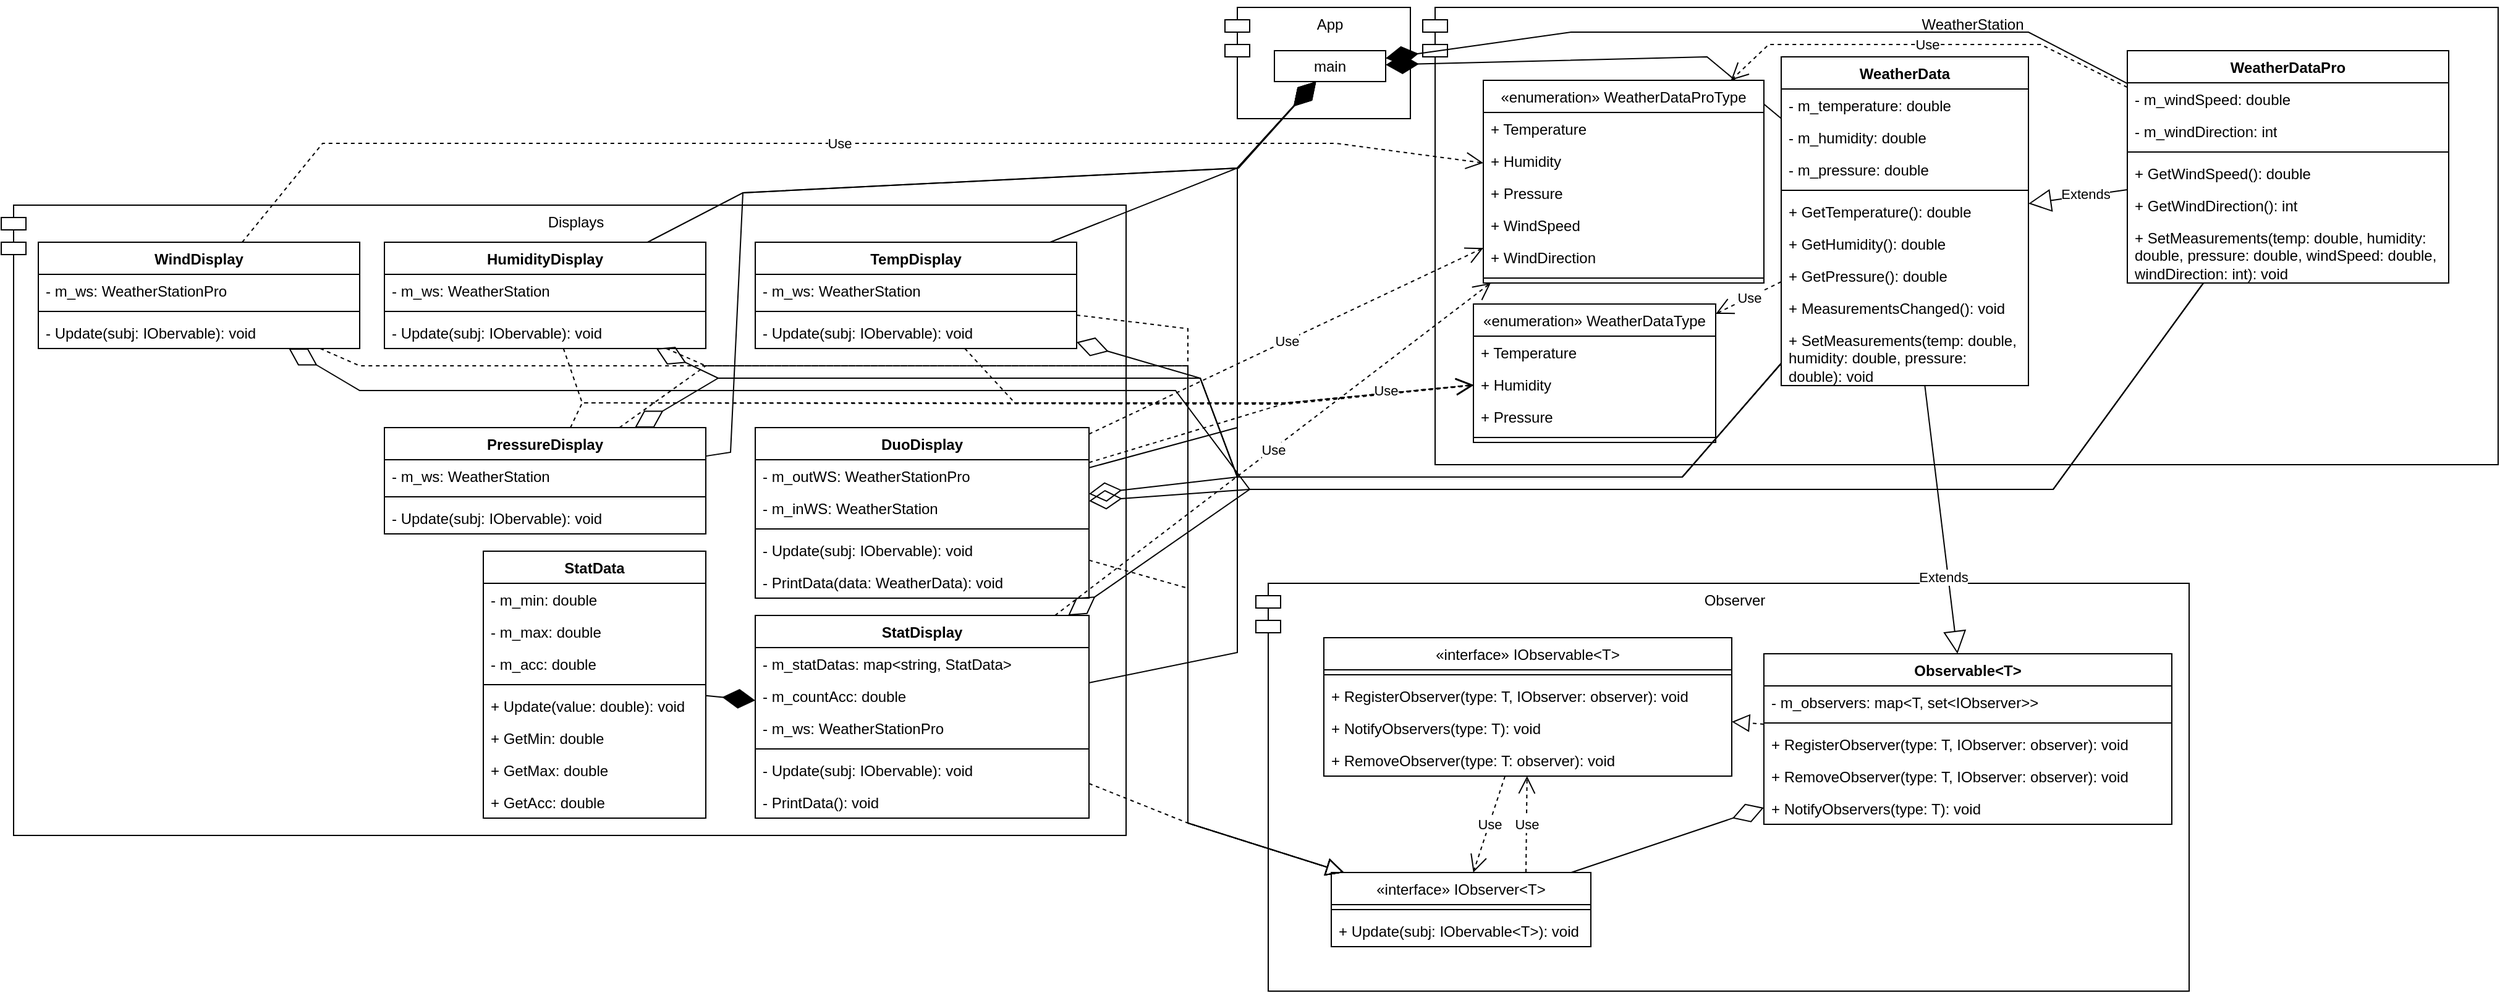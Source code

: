 <mxfile version="24.7.16">
  <diagram name="Страница — 1" id="4deNuANHQ5EADNNbdOS4">
    <mxGraphModel dx="2716" dy="567" grid="1" gridSize="10" guides="1" tooltips="1" connect="1" arrows="1" fold="1" page="1" pageScale="1" pageWidth="827" pageHeight="1169" math="0" shadow="0">
      <root>
        <mxCell id="0" />
        <mxCell id="1" parent="0" />
        <mxCell id="X9zF3I0g8b5chQOHOK3T-1" value="App" style="shape=module;align=left;spacingLeft=20;align=center;verticalAlign=top;whiteSpace=wrap;html=1;" parent="1" vertex="1">
          <mxGeometry x="30" y="10" width="150" height="90" as="geometry" />
        </mxCell>
        <mxCell id="X9zF3I0g8b5chQOHOK3T-2" value="main" style="html=1;whiteSpace=wrap;" parent="1" vertex="1">
          <mxGeometry x="70" y="45" width="90" height="25" as="geometry" />
        </mxCell>
        <mxCell id="X9zF3I0g8b5chQOHOK3T-3" value="WeatherStation" style="shape=module;align=left;spacingLeft=20;align=center;verticalAlign=top;whiteSpace=wrap;html=1;" parent="1" vertex="1">
          <mxGeometry x="190" y="10" width="870" height="370" as="geometry" />
        </mxCell>
        <mxCell id="X9zF3I0g8b5chQOHOK3T-8" value="WeatherData" style="swimlane;fontStyle=1;align=center;verticalAlign=top;childLayout=stackLayout;horizontal=1;startSize=26;horizontalStack=0;resizeParent=1;resizeParentMax=0;resizeLast=0;collapsible=1;marginBottom=0;whiteSpace=wrap;html=1;" parent="1" vertex="1">
          <mxGeometry x="480" y="50" width="200" height="266" as="geometry" />
        </mxCell>
        <mxCell id="X9zF3I0g8b5chQOHOK3T-11" value="- m_temperature: double" style="text;strokeColor=none;fillColor=none;align=left;verticalAlign=top;spacingLeft=4;spacingRight=4;overflow=hidden;rotatable=0;points=[[0,0.5],[1,0.5]];portConstraint=eastwest;whiteSpace=wrap;html=1;" parent="X9zF3I0g8b5chQOHOK3T-8" vertex="1">
          <mxGeometry y="26" width="200" height="26" as="geometry" />
        </mxCell>
        <mxCell id="X9zF3I0g8b5chQOHOK3T-18" value="- m_humidity: double" style="text;strokeColor=none;fillColor=none;align=left;verticalAlign=top;spacingLeft=4;spacingRight=4;overflow=hidden;rotatable=0;points=[[0,0.5],[1,0.5]];portConstraint=eastwest;whiteSpace=wrap;html=1;" parent="X9zF3I0g8b5chQOHOK3T-8" vertex="1">
          <mxGeometry y="52" width="200" height="26" as="geometry" />
        </mxCell>
        <mxCell id="X9zF3I0g8b5chQOHOK3T-17" value="- m_pressure: double" style="text;strokeColor=none;fillColor=none;align=left;verticalAlign=top;spacingLeft=4;spacingRight=4;overflow=hidden;rotatable=0;points=[[0,0.5],[1,0.5]];portConstraint=eastwest;whiteSpace=wrap;html=1;" parent="X9zF3I0g8b5chQOHOK3T-8" vertex="1">
          <mxGeometry y="78" width="200" height="26" as="geometry" />
        </mxCell>
        <mxCell id="X9zF3I0g8b5chQOHOK3T-10" value="" style="line;strokeWidth=1;fillColor=none;align=left;verticalAlign=middle;spacingTop=-1;spacingLeft=3;spacingRight=3;rotatable=0;labelPosition=right;points=[];portConstraint=eastwest;strokeColor=inherit;" parent="X9zF3I0g8b5chQOHOK3T-8" vertex="1">
          <mxGeometry y="104" width="200" height="8" as="geometry" />
        </mxCell>
        <mxCell id="X9zF3I0g8b5chQOHOK3T-9" value="+ GetTemperature(): double" style="text;strokeColor=none;fillColor=none;align=left;verticalAlign=top;spacingLeft=4;spacingRight=4;overflow=hidden;rotatable=0;points=[[0,0.5],[1,0.5]];portConstraint=eastwest;whiteSpace=wrap;html=1;" parent="X9zF3I0g8b5chQOHOK3T-8" vertex="1">
          <mxGeometry y="112" width="200" height="26" as="geometry" />
        </mxCell>
        <mxCell id="X9zF3I0g8b5chQOHOK3T-12" value="+ GetHumidity(): double" style="text;strokeColor=none;fillColor=none;align=left;verticalAlign=top;spacingLeft=4;spacingRight=4;overflow=hidden;rotatable=0;points=[[0,0.5],[1,0.5]];portConstraint=eastwest;whiteSpace=wrap;html=1;" parent="X9zF3I0g8b5chQOHOK3T-8" vertex="1">
          <mxGeometry y="138" width="200" height="26" as="geometry" />
        </mxCell>
        <mxCell id="X9zF3I0g8b5chQOHOK3T-13" value="+ GetPressure(): double" style="text;strokeColor=none;fillColor=none;align=left;verticalAlign=top;spacingLeft=4;spacingRight=4;overflow=hidden;rotatable=0;points=[[0,0.5],[1,0.5]];portConstraint=eastwest;whiteSpace=wrap;html=1;" parent="X9zF3I0g8b5chQOHOK3T-8" vertex="1">
          <mxGeometry y="164" width="200" height="26" as="geometry" />
        </mxCell>
        <mxCell id="X9zF3I0g8b5chQOHOK3T-14" value="+ MeasurementsChanged(): void" style="text;strokeColor=none;fillColor=none;align=left;verticalAlign=top;spacingLeft=4;spacingRight=4;overflow=hidden;rotatable=0;points=[[0,0.5],[1,0.5]];portConstraint=eastwest;whiteSpace=wrap;html=1;" parent="X9zF3I0g8b5chQOHOK3T-8" vertex="1">
          <mxGeometry y="190" width="200" height="26" as="geometry" />
        </mxCell>
        <mxCell id="X9zF3I0g8b5chQOHOK3T-15" value="+ SetMeasurements(temp: double, humidity: double, pressure: double): void" style="text;strokeColor=none;fillColor=none;align=left;verticalAlign=top;spacingLeft=4;spacingRight=4;overflow=hidden;rotatable=0;points=[[0,0.5],[1,0.5]];portConstraint=eastwest;whiteSpace=wrap;html=1;" parent="X9zF3I0g8b5chQOHOK3T-8" vertex="1">
          <mxGeometry y="216" width="200" height="50" as="geometry" />
        </mxCell>
        <mxCell id="X9zF3I0g8b5chQOHOK3T-22" value="Observer" style="shape=module;align=left;spacingLeft=20;align=center;verticalAlign=top;whiteSpace=wrap;html=1;" parent="1" vertex="1">
          <mxGeometry x="55" y="476" width="755" height="330" as="geometry" />
        </mxCell>
        <mxCell id="X9zF3I0g8b5chQOHOK3T-24" value="&lt;span style=&quot;font-weight: 400;&quot;&gt;«interface» IObserver&amp;lt;T&amp;gt;&lt;/span&gt;" style="swimlane;fontStyle=1;align=center;verticalAlign=top;childLayout=stackLayout;horizontal=1;startSize=26;horizontalStack=0;resizeParent=1;resizeParentMax=0;resizeLast=0;collapsible=1;marginBottom=0;whiteSpace=wrap;html=1;" parent="1" vertex="1">
          <mxGeometry x="116" y="710" width="210" height="60" as="geometry" />
        </mxCell>
        <mxCell id="X9zF3I0g8b5chQOHOK3T-26" value="" style="line;strokeWidth=1;fillColor=none;align=left;verticalAlign=middle;spacingTop=-1;spacingLeft=3;spacingRight=3;rotatable=0;labelPosition=right;points=[];portConstraint=eastwest;strokeColor=inherit;" parent="X9zF3I0g8b5chQOHOK3T-24" vertex="1">
          <mxGeometry y="26" width="210" height="8" as="geometry" />
        </mxCell>
        <mxCell id="X9zF3I0g8b5chQOHOK3T-27" value="+ Update(subj: IObervable&amp;lt;T&amp;gt;): void" style="text;strokeColor=none;fillColor=none;align=left;verticalAlign=top;spacingLeft=4;spacingRight=4;overflow=hidden;rotatable=0;points=[[0,0.5],[1,0.5]];portConstraint=eastwest;whiteSpace=wrap;html=1;" parent="X9zF3I0g8b5chQOHOK3T-24" vertex="1">
          <mxGeometry y="34" width="210" height="26" as="geometry" />
        </mxCell>
        <mxCell id="X9zF3I0g8b5chQOHOK3T-30" value="&lt;span style=&quot;font-weight: 400;&quot;&gt;«interface» IObservable&amp;lt;T&amp;gt;&lt;/span&gt;" style="swimlane;fontStyle=1;align=center;verticalAlign=top;childLayout=stackLayout;horizontal=1;startSize=26;horizontalStack=0;resizeParent=1;resizeParentMax=0;resizeLast=0;collapsible=1;marginBottom=0;whiteSpace=wrap;html=1;" parent="1" vertex="1">
          <mxGeometry x="110" y="520" width="330" height="112" as="geometry" />
        </mxCell>
        <mxCell id="X9zF3I0g8b5chQOHOK3T-31" value="" style="line;strokeWidth=1;fillColor=none;align=left;verticalAlign=middle;spacingTop=-1;spacingLeft=3;spacingRight=3;rotatable=0;labelPosition=right;points=[];portConstraint=eastwest;strokeColor=inherit;" parent="X9zF3I0g8b5chQOHOK3T-30" vertex="1">
          <mxGeometry y="26" width="330" height="8" as="geometry" />
        </mxCell>
        <mxCell id="X9zF3I0g8b5chQOHOK3T-32" value="+ RegisterObserver(type: T, IObserver: observer): void" style="text;strokeColor=none;fillColor=none;align=left;verticalAlign=top;spacingLeft=4;spacingRight=4;overflow=hidden;rotatable=0;points=[[0,0.5],[1,0.5]];portConstraint=eastwest;whiteSpace=wrap;html=1;" parent="X9zF3I0g8b5chQOHOK3T-30" vertex="1">
          <mxGeometry y="34" width="330" height="26" as="geometry" />
        </mxCell>
        <mxCell id="X9zF3I0g8b5chQOHOK3T-34" value="+ NotifyObservers(type: T): void" style="text;strokeColor=none;fillColor=none;align=left;verticalAlign=top;spacingLeft=4;spacingRight=4;overflow=hidden;rotatable=0;points=[[0,0.5],[1,0.5]];portConstraint=eastwest;whiteSpace=wrap;html=1;" parent="X9zF3I0g8b5chQOHOK3T-30" vertex="1">
          <mxGeometry y="60" width="330" height="26" as="geometry" />
        </mxCell>
        <mxCell id="X9zF3I0g8b5chQOHOK3T-33" value="+ RemoveObserver(type: T: observer): void" style="text;strokeColor=none;fillColor=none;align=left;verticalAlign=top;spacingLeft=4;spacingRight=4;overflow=hidden;rotatable=0;points=[[0,0.5],[1,0.5]];portConstraint=eastwest;whiteSpace=wrap;html=1;" parent="X9zF3I0g8b5chQOHOK3T-30" vertex="1">
          <mxGeometry y="86" width="330" height="26" as="geometry" />
        </mxCell>
        <mxCell id="X9zF3I0g8b5chQOHOK3T-35" value="Use" style="endArrow=open;endSize=12;dashed=1;html=1;rounded=0;" parent="1" source="X9zF3I0g8b5chQOHOK3T-30" target="X9zF3I0g8b5chQOHOK3T-24" edge="1">
          <mxGeometry width="160" relative="1" as="geometry">
            <mxPoint x="270" y="600" as="sourcePoint" />
            <mxPoint x="430" y="600" as="targetPoint" />
          </mxGeometry>
        </mxCell>
        <mxCell id="X9zF3I0g8b5chQOHOK3T-36" value="Observable&amp;lt;T&amp;gt;" style="swimlane;fontStyle=1;align=center;verticalAlign=top;childLayout=stackLayout;horizontal=1;startSize=26;horizontalStack=0;resizeParent=1;resizeParentMax=0;resizeLast=0;collapsible=1;marginBottom=0;whiteSpace=wrap;html=1;" parent="1" vertex="1">
          <mxGeometry x="466" y="533" width="330" height="138" as="geometry" />
        </mxCell>
        <mxCell id="X9zF3I0g8b5chQOHOK3T-37" value="- m_observers: map&amp;lt;T, set&amp;lt;IObserver&amp;gt;&amp;gt;" style="text;strokeColor=none;fillColor=none;align=left;verticalAlign=top;spacingLeft=4;spacingRight=4;overflow=hidden;rotatable=0;points=[[0,0.5],[1,0.5]];portConstraint=eastwest;whiteSpace=wrap;html=1;" parent="X9zF3I0g8b5chQOHOK3T-36" vertex="1">
          <mxGeometry y="26" width="330" height="26" as="geometry" />
        </mxCell>
        <mxCell id="X9zF3I0g8b5chQOHOK3T-38" value="" style="line;strokeWidth=1;fillColor=none;align=left;verticalAlign=middle;spacingTop=-1;spacingLeft=3;spacingRight=3;rotatable=0;labelPosition=right;points=[];portConstraint=eastwest;strokeColor=inherit;" parent="X9zF3I0g8b5chQOHOK3T-36" vertex="1">
          <mxGeometry y="52" width="330" height="8" as="geometry" />
        </mxCell>
        <mxCell id="X9zF3I0g8b5chQOHOK3T-46" value="+ RegisterObserver(type: T,&amp;nbsp;IObserver: observer): void" style="text;strokeColor=none;fillColor=none;align=left;verticalAlign=top;spacingLeft=4;spacingRight=4;overflow=hidden;rotatable=0;points=[[0,0.5],[1,0.5]];portConstraint=eastwest;whiteSpace=wrap;html=1;" parent="X9zF3I0g8b5chQOHOK3T-36" vertex="1">
          <mxGeometry y="60" width="330" height="26" as="geometry" />
        </mxCell>
        <mxCell id="X9zF3I0g8b5chQOHOK3T-48" value="+ RemoveObserver(type: T,&amp;nbsp;IObserver: observer): void" style="text;strokeColor=none;fillColor=none;align=left;verticalAlign=top;spacingLeft=4;spacingRight=4;overflow=hidden;rotatable=0;points=[[0,0.5],[1,0.5]];portConstraint=eastwest;whiteSpace=wrap;html=1;" parent="X9zF3I0g8b5chQOHOK3T-36" vertex="1">
          <mxGeometry y="86" width="330" height="26" as="geometry" />
        </mxCell>
        <mxCell id="X9zF3I0g8b5chQOHOK3T-47" value="+ NotifyObservers(type: T): void" style="text;strokeColor=none;fillColor=none;align=left;verticalAlign=top;spacingLeft=4;spacingRight=4;overflow=hidden;rotatable=0;points=[[0,0.5],[1,0.5]];portConstraint=eastwest;whiteSpace=wrap;html=1;" parent="X9zF3I0g8b5chQOHOK3T-36" vertex="1">
          <mxGeometry y="112" width="330" height="26" as="geometry" />
        </mxCell>
        <mxCell id="X9zF3I0g8b5chQOHOK3T-40" value="" style="endArrow=block;dashed=1;endFill=0;endSize=12;html=1;rounded=0;" parent="1" source="X9zF3I0g8b5chQOHOK3T-36" target="X9zF3I0g8b5chQOHOK3T-30" edge="1">
          <mxGeometry width="160" relative="1" as="geometry">
            <mxPoint x="360" y="570" as="sourcePoint" />
            <mxPoint x="520" y="570" as="targetPoint" />
          </mxGeometry>
        </mxCell>
        <mxCell id="X9zF3I0g8b5chQOHOK3T-41" value="" style="endArrow=diamondThin;endFill=0;endSize=24;html=1;rounded=0;" parent="1" source="X9zF3I0g8b5chQOHOK3T-24" target="X9zF3I0g8b5chQOHOK3T-36" edge="1">
          <mxGeometry width="160" relative="1" as="geometry">
            <mxPoint x="300" y="580" as="sourcePoint" />
            <mxPoint x="460" y="580" as="targetPoint" />
          </mxGeometry>
        </mxCell>
        <mxCell id="X9zF3I0g8b5chQOHOK3T-50" value="Extends" style="endArrow=block;endSize=16;endFill=0;html=1;rounded=0;" parent="1" source="X9zF3I0g8b5chQOHOK3T-8" target="X9zF3I0g8b5chQOHOK3T-36" edge="1">
          <mxGeometry x="0.424" y="-4" width="160" relative="1" as="geometry">
            <mxPoint x="450" y="380" as="sourcePoint" />
            <mxPoint x="610" y="380" as="targetPoint" />
            <mxPoint as="offset" />
          </mxGeometry>
        </mxCell>
        <mxCell id="X9zF3I0g8b5chQOHOK3T-51" value="" style="endArrow=diamondThin;endFill=1;endSize=24;html=1;rounded=0;" parent="1" source="X9zF3I0g8b5chQOHOK3T-8" target="X9zF3I0g8b5chQOHOK3T-2" edge="1">
          <mxGeometry width="160" relative="1" as="geometry">
            <mxPoint x="330" y="260" as="sourcePoint" />
            <mxPoint x="490" y="260" as="targetPoint" />
            <Array as="points">
              <mxPoint x="420" y="50" />
            </Array>
          </mxGeometry>
        </mxCell>
        <mxCell id="X9zF3I0g8b5chQOHOK3T-52" value="Displays" style="shape=module;align=left;spacingLeft=20;align=center;verticalAlign=top;whiteSpace=wrap;html=1;" parent="1" vertex="1">
          <mxGeometry x="-960" y="170" width="910" height="510" as="geometry" />
        </mxCell>
        <mxCell id="jy5OdVflBe2gnvI7Ln2x-2" value="DuoDisplay" style="swimlane;fontStyle=1;align=center;verticalAlign=top;childLayout=stackLayout;horizontal=1;startSize=26;horizontalStack=0;resizeParent=1;resizeParentMax=0;resizeLast=0;collapsible=1;marginBottom=0;whiteSpace=wrap;html=1;" parent="1" vertex="1">
          <mxGeometry x="-350" y="350" width="270" height="138" as="geometry" />
        </mxCell>
        <mxCell id="jy5OdVflBe2gnvI7Ln2x-3" value="- m_outWS: WeatherStationPro" style="text;strokeColor=none;fillColor=none;align=left;verticalAlign=top;spacingLeft=4;spacingRight=4;overflow=hidden;rotatable=0;points=[[0,0.5],[1,0.5]];portConstraint=eastwest;whiteSpace=wrap;html=1;" parent="jy5OdVflBe2gnvI7Ln2x-2" vertex="1">
          <mxGeometry y="26" width="270" height="26" as="geometry" />
        </mxCell>
        <mxCell id="jy5OdVflBe2gnvI7Ln2x-7" value="- m_inWS: WeatherStation" style="text;strokeColor=none;fillColor=none;align=left;verticalAlign=top;spacingLeft=4;spacingRight=4;overflow=hidden;rotatable=0;points=[[0,0.5],[1,0.5]];portConstraint=eastwest;whiteSpace=wrap;html=1;" parent="jy5OdVflBe2gnvI7Ln2x-2" vertex="1">
          <mxGeometry y="52" width="270" height="26" as="geometry" />
        </mxCell>
        <mxCell id="jy5OdVflBe2gnvI7Ln2x-4" value="" style="line;strokeWidth=1;fillColor=none;align=left;verticalAlign=middle;spacingTop=-1;spacingLeft=3;spacingRight=3;rotatable=0;labelPosition=right;points=[];portConstraint=eastwest;strokeColor=inherit;" parent="jy5OdVflBe2gnvI7Ln2x-2" vertex="1">
          <mxGeometry y="78" width="270" height="8" as="geometry" />
        </mxCell>
        <mxCell id="jy5OdVflBe2gnvI7Ln2x-5" value="- Update(subj: IObervable): void" style="text;strokeColor=none;fillColor=none;align=left;verticalAlign=top;spacingLeft=4;spacingRight=4;overflow=hidden;rotatable=0;points=[[0,0.5],[1,0.5]];portConstraint=eastwest;whiteSpace=wrap;html=1;" parent="jy5OdVflBe2gnvI7Ln2x-2" vertex="1">
          <mxGeometry y="86" width="270" height="26" as="geometry" />
        </mxCell>
        <mxCell id="jy5OdVflBe2gnvI7Ln2x-11" value="- PrintData(data: WeatherData): void" style="text;strokeColor=none;fillColor=none;align=left;verticalAlign=top;spacingLeft=4;spacingRight=4;overflow=hidden;rotatable=0;points=[[0,0.5],[1,0.5]];portConstraint=eastwest;whiteSpace=wrap;html=1;" parent="jy5OdVflBe2gnvI7Ln2x-2" vertex="1">
          <mxGeometry y="112" width="270" height="26" as="geometry" />
        </mxCell>
        <mxCell id="jy5OdVflBe2gnvI7Ln2x-6" value="" style="endArrow=block;dashed=1;endFill=0;endSize=12;html=1;rounded=0;" parent="1" source="jy5OdVflBe2gnvI7Ln2x-2" target="X9zF3I0g8b5chQOHOK3T-24" edge="1">
          <mxGeometry width="160" relative="1" as="geometry">
            <mxPoint x="-10" y="530" as="sourcePoint" />
            <mxPoint x="150" y="530" as="targetPoint" />
            <Array as="points">
              <mxPoint y="480" />
              <mxPoint y="670" />
            </Array>
          </mxGeometry>
        </mxCell>
        <mxCell id="jy5OdVflBe2gnvI7Ln2x-8" value="" style="endArrow=diamondThin;endFill=0;endSize=24;html=1;rounded=0;" parent="1" source="X9zF3I0g8b5chQOHOK3T-8" target="jy5OdVflBe2gnvI7Ln2x-2" edge="1">
          <mxGeometry width="160" relative="1" as="geometry">
            <mxPoint x="130" y="340" as="sourcePoint" />
            <mxPoint x="290" y="340" as="targetPoint" />
            <Array as="points">
              <mxPoint x="400" y="390" />
              <mxPoint x="40" y="390" />
            </Array>
          </mxGeometry>
        </mxCell>
        <mxCell id="jy5OdVflBe2gnvI7Ln2x-10" value="" style="endArrow=diamondThin;endFill=1;endSize=24;html=1;rounded=0;" parent="1" source="jy5OdVflBe2gnvI7Ln2x-2" target="X9zF3I0g8b5chQOHOK3T-2" edge="1">
          <mxGeometry width="160" relative="1" as="geometry">
            <mxPoint x="200" y="270" as="sourcePoint" />
            <mxPoint x="360" y="270" as="targetPoint" />
            <Array as="points">
              <mxPoint x="40" y="350" />
              <mxPoint x="40" y="140" />
            </Array>
          </mxGeometry>
        </mxCell>
        <mxCell id="sj0c-3lDdfk8E5ISv7-K-1" value="Use" style="endArrow=open;endSize=12;dashed=1;html=1;rounded=0;exitX=0.75;exitY=0;exitDx=0;exitDy=0;" parent="1" source="X9zF3I0g8b5chQOHOK3T-24" target="X9zF3I0g8b5chQOHOK3T-30" edge="1">
          <mxGeometry width="160" relative="1" as="geometry">
            <mxPoint x="320" y="510" as="sourcePoint" />
            <mxPoint x="480" y="510" as="targetPoint" />
          </mxGeometry>
        </mxCell>
        <mxCell id="QqCwkjAcs5MWriy0Zw_p-1" value="TempDisplay" style="swimlane;fontStyle=1;align=center;verticalAlign=top;childLayout=stackLayout;horizontal=1;startSize=26;horizontalStack=0;resizeParent=1;resizeParentMax=0;resizeLast=0;collapsible=1;marginBottom=0;whiteSpace=wrap;html=1;" parent="1" vertex="1">
          <mxGeometry x="-350" y="200" width="260" height="86" as="geometry" />
        </mxCell>
        <mxCell id="g-EibEhJeNvSMXJYBc18-1" value="- m_ws: WeatherStation" style="text;strokeColor=none;fillColor=none;align=left;verticalAlign=top;spacingLeft=4;spacingRight=4;overflow=hidden;rotatable=0;points=[[0,0.5],[1,0.5]];portConstraint=eastwest;whiteSpace=wrap;html=1;" vertex="1" parent="QqCwkjAcs5MWriy0Zw_p-1">
          <mxGeometry y="26" width="260" height="26" as="geometry" />
        </mxCell>
        <mxCell id="QqCwkjAcs5MWriy0Zw_p-2" value="" style="line;strokeWidth=1;fillColor=none;align=left;verticalAlign=middle;spacingTop=-1;spacingLeft=3;spacingRight=3;rotatable=0;labelPosition=right;points=[];portConstraint=eastwest;strokeColor=inherit;" parent="QqCwkjAcs5MWriy0Zw_p-1" vertex="1">
          <mxGeometry y="52" width="260" height="8" as="geometry" />
        </mxCell>
        <mxCell id="QqCwkjAcs5MWriy0Zw_p-3" value="- Update(subj: IObervable): void" style="text;strokeColor=none;fillColor=none;align=left;verticalAlign=top;spacingLeft=4;spacingRight=4;overflow=hidden;rotatable=0;points=[[0,0.5],[1,0.5]];portConstraint=eastwest;whiteSpace=wrap;html=1;" parent="QqCwkjAcs5MWriy0Zw_p-1" vertex="1">
          <mxGeometry y="60" width="260" height="26" as="geometry" />
        </mxCell>
        <mxCell id="QqCwkjAcs5MWriy0Zw_p-4" value="StatDisplay" style="swimlane;fontStyle=1;align=center;verticalAlign=top;childLayout=stackLayout;horizontal=1;startSize=26;horizontalStack=0;resizeParent=1;resizeParentMax=0;resizeLast=0;collapsible=1;marginBottom=0;whiteSpace=wrap;html=1;" parent="1" vertex="1">
          <mxGeometry x="-350" y="502" width="270" height="164" as="geometry" />
        </mxCell>
        <mxCell id="QqCwkjAcs5MWriy0Zw_p-7" value="- m_statDatas: map&amp;lt;string, StatData&amp;gt;" style="text;strokeColor=none;fillColor=none;align=left;verticalAlign=top;spacingLeft=4;spacingRight=4;overflow=hidden;rotatable=0;points=[[0,0.5],[1,0.5]];portConstraint=eastwest;whiteSpace=wrap;html=1;" parent="QqCwkjAcs5MWriy0Zw_p-4" vertex="1">
          <mxGeometry y="26" width="270" height="26" as="geometry" />
        </mxCell>
        <mxCell id="QqCwkjAcs5MWriy0Zw_p-14" value="- m_countAcc: double" style="text;strokeColor=none;fillColor=none;align=left;verticalAlign=top;spacingLeft=4;spacingRight=4;overflow=hidden;rotatable=0;points=[[0,0.5],[1,0.5]];portConstraint=eastwest;whiteSpace=wrap;html=1;" parent="QqCwkjAcs5MWriy0Zw_p-4" vertex="1">
          <mxGeometry y="52" width="270" height="26" as="geometry" />
        </mxCell>
        <mxCell id="g-EibEhJeNvSMXJYBc18-44" value="- m_ws: WeatherStationPro" style="text;strokeColor=none;fillColor=none;align=left;verticalAlign=top;spacingLeft=4;spacingRight=4;overflow=hidden;rotatable=0;points=[[0,0.5],[1,0.5]];portConstraint=eastwest;whiteSpace=wrap;html=1;" vertex="1" parent="QqCwkjAcs5MWriy0Zw_p-4">
          <mxGeometry y="78" width="270" height="26" as="geometry" />
        </mxCell>
        <mxCell id="QqCwkjAcs5MWriy0Zw_p-15" value="" style="line;strokeWidth=1;fillColor=none;align=left;verticalAlign=middle;spacingTop=-1;spacingLeft=3;spacingRight=3;rotatable=0;labelPosition=right;points=[];portConstraint=eastwest;strokeColor=inherit;" parent="QqCwkjAcs5MWriy0Zw_p-4" vertex="1">
          <mxGeometry y="104" width="270" height="8" as="geometry" />
        </mxCell>
        <mxCell id="g-EibEhJeNvSMXJYBc18-2" value="- Update(subj: IObervable): void" style="text;strokeColor=none;fillColor=none;align=left;verticalAlign=top;spacingLeft=4;spacingRight=4;overflow=hidden;rotatable=0;points=[[0,0.5],[1,0.5]];portConstraint=eastwest;whiteSpace=wrap;html=1;" vertex="1" parent="QqCwkjAcs5MWriy0Zw_p-4">
          <mxGeometry y="112" width="270" height="26" as="geometry" />
        </mxCell>
        <mxCell id="QqCwkjAcs5MWriy0Zw_p-18" value="- PrintData(): void" style="text;strokeColor=none;fillColor=none;align=left;verticalAlign=top;spacingLeft=4;spacingRight=4;overflow=hidden;rotatable=0;points=[[0,0.5],[1,0.5]];portConstraint=eastwest;whiteSpace=wrap;html=1;" parent="QqCwkjAcs5MWriy0Zw_p-4" vertex="1">
          <mxGeometry y="138" width="270" height="26" as="geometry" />
        </mxCell>
        <mxCell id="QqCwkjAcs5MWriy0Zw_p-21" value="StatData" style="swimlane;fontStyle=1;align=center;verticalAlign=top;childLayout=stackLayout;horizontal=1;startSize=26;horizontalStack=0;resizeParent=1;resizeParentMax=0;resizeLast=0;collapsible=1;marginBottom=0;whiteSpace=wrap;html=1;" parent="1" vertex="1">
          <mxGeometry x="-570" y="450" width="180" height="216" as="geometry" />
        </mxCell>
        <mxCell id="QqCwkjAcs5MWriy0Zw_p-22" value="- m_min: double" style="text;strokeColor=none;fillColor=none;align=left;verticalAlign=top;spacingLeft=4;spacingRight=4;overflow=hidden;rotatable=0;points=[[0,0.5],[1,0.5]];portConstraint=eastwest;whiteSpace=wrap;html=1;" parent="QqCwkjAcs5MWriy0Zw_p-21" vertex="1">
          <mxGeometry y="26" width="180" height="26" as="geometry" />
        </mxCell>
        <mxCell id="QqCwkjAcs5MWriy0Zw_p-25" value="- m_max: double" style="text;strokeColor=none;fillColor=none;align=left;verticalAlign=top;spacingLeft=4;spacingRight=4;overflow=hidden;rotatable=0;points=[[0,0.5],[1,0.5]];portConstraint=eastwest;whiteSpace=wrap;html=1;" parent="QqCwkjAcs5MWriy0Zw_p-21" vertex="1">
          <mxGeometry y="52" width="180" height="26" as="geometry" />
        </mxCell>
        <mxCell id="QqCwkjAcs5MWriy0Zw_p-26" value="- m_acc: double" style="text;strokeColor=none;fillColor=none;align=left;verticalAlign=top;spacingLeft=4;spacingRight=4;overflow=hidden;rotatable=0;points=[[0,0.5],[1,0.5]];portConstraint=eastwest;whiteSpace=wrap;html=1;" parent="QqCwkjAcs5MWriy0Zw_p-21" vertex="1">
          <mxGeometry y="78" width="180" height="26" as="geometry" />
        </mxCell>
        <mxCell id="QqCwkjAcs5MWriy0Zw_p-23" value="" style="line;strokeWidth=1;fillColor=none;align=left;verticalAlign=middle;spacingTop=-1;spacingLeft=3;spacingRight=3;rotatable=0;labelPosition=right;points=[];portConstraint=eastwest;strokeColor=inherit;" parent="QqCwkjAcs5MWriy0Zw_p-21" vertex="1">
          <mxGeometry y="104" width="180" height="8" as="geometry" />
        </mxCell>
        <mxCell id="QqCwkjAcs5MWriy0Zw_p-24" value="+ Update(value: double): void" style="text;strokeColor=none;fillColor=none;align=left;verticalAlign=top;spacingLeft=4;spacingRight=4;overflow=hidden;rotatable=0;points=[[0,0.5],[1,0.5]];portConstraint=eastwest;whiteSpace=wrap;html=1;" parent="QqCwkjAcs5MWriy0Zw_p-21" vertex="1">
          <mxGeometry y="112" width="180" height="26" as="geometry" />
        </mxCell>
        <mxCell id="QqCwkjAcs5MWriy0Zw_p-27" value="+ GetMin: double" style="text;strokeColor=none;fillColor=none;align=left;verticalAlign=top;spacingLeft=4;spacingRight=4;overflow=hidden;rotatable=0;points=[[0,0.5],[1,0.5]];portConstraint=eastwest;whiteSpace=wrap;html=1;" parent="QqCwkjAcs5MWriy0Zw_p-21" vertex="1">
          <mxGeometry y="138" width="180" height="26" as="geometry" />
        </mxCell>
        <mxCell id="QqCwkjAcs5MWriy0Zw_p-28" value="+ GetMax: double" style="text;strokeColor=none;fillColor=none;align=left;verticalAlign=top;spacingLeft=4;spacingRight=4;overflow=hidden;rotatable=0;points=[[0,0.5],[1,0.5]];portConstraint=eastwest;whiteSpace=wrap;html=1;" parent="QqCwkjAcs5MWriy0Zw_p-21" vertex="1">
          <mxGeometry y="164" width="180" height="26" as="geometry" />
        </mxCell>
        <mxCell id="QqCwkjAcs5MWriy0Zw_p-29" value="+ GetAcc: double" style="text;strokeColor=none;fillColor=none;align=left;verticalAlign=top;spacingLeft=4;spacingRight=4;overflow=hidden;rotatable=0;points=[[0,0.5],[1,0.5]];portConstraint=eastwest;whiteSpace=wrap;html=1;" parent="QqCwkjAcs5MWriy0Zw_p-21" vertex="1">
          <mxGeometry y="190" width="180" height="26" as="geometry" />
        </mxCell>
        <mxCell id="QqCwkjAcs5MWriy0Zw_p-30" value="" style="endArrow=diamondThin;endFill=1;endSize=24;html=1;rounded=0;" parent="1" source="QqCwkjAcs5MWriy0Zw_p-21" target="QqCwkjAcs5MWriy0Zw_p-4" edge="1">
          <mxGeometry width="160" relative="1" as="geometry">
            <mxPoint x="-250" y="640" as="sourcePoint" />
            <mxPoint x="-90" y="640" as="targetPoint" />
          </mxGeometry>
        </mxCell>
        <mxCell id="QqCwkjAcs5MWriy0Zw_p-32" value="" style="endArrow=block;dashed=1;endFill=0;endSize=12;html=1;rounded=0;" parent="1" source="QqCwkjAcs5MWriy0Zw_p-4" target="X9zF3I0g8b5chQOHOK3T-24" edge="1">
          <mxGeometry width="160" relative="1" as="geometry">
            <mxPoint x="-78" y="508" as="sourcePoint" />
            <mxPoint x="164" y="650" as="targetPoint" />
            <Array as="points">
              <mxPoint y="670" />
            </Array>
          </mxGeometry>
        </mxCell>
        <mxCell id="QqCwkjAcs5MWriy0Zw_p-33" value="" style="endArrow=block;dashed=1;endFill=0;endSize=12;html=1;rounded=0;" parent="1" source="QqCwkjAcs5MWriy0Zw_p-1" target="X9zF3I0g8b5chQOHOK3T-24" edge="1">
          <mxGeometry width="160" relative="1" as="geometry">
            <mxPoint x="-60" y="626" as="sourcePoint" />
            <mxPoint x="110" y="659" as="targetPoint" />
            <Array as="points">
              <mxPoint y="270" />
              <mxPoint y="670" />
            </Array>
          </mxGeometry>
        </mxCell>
        <mxCell id="QqCwkjAcs5MWriy0Zw_p-35" value="" style="endArrow=diamondThin;endFill=1;endSize=24;html=1;rounded=0;" parent="1" source="QqCwkjAcs5MWriy0Zw_p-4" target="X9zF3I0g8b5chQOHOK3T-2" edge="1">
          <mxGeometry width="160" relative="1" as="geometry">
            <mxPoint x="-60" y="367" as="sourcePoint" />
            <mxPoint x="121" y="80" as="targetPoint" />
            <Array as="points">
              <mxPoint x="40" y="532" />
              <mxPoint x="40" y="140" />
            </Array>
          </mxGeometry>
        </mxCell>
        <mxCell id="QqCwkjAcs5MWriy0Zw_p-36" value="" style="endArrow=diamondThin;endFill=1;endSize=24;html=1;rounded=0;" parent="1" source="QqCwkjAcs5MWriy0Zw_p-1" target="X9zF3I0g8b5chQOHOK3T-2" edge="1">
          <mxGeometry width="160" relative="1" as="geometry">
            <mxPoint x="-50" y="377" as="sourcePoint" />
            <mxPoint x="131" y="90" as="targetPoint" />
            <Array as="points">
              <mxPoint x="40" y="140" />
            </Array>
          </mxGeometry>
        </mxCell>
        <mxCell id="QqCwkjAcs5MWriy0Zw_p-37" value="" style="endArrow=diamondThin;endFill=0;endSize=24;html=1;rounded=0;" parent="1" source="QqCwkjAcs5MWriy0Zw_p-39" target="QqCwkjAcs5MWriy0Zw_p-4" edge="1">
          <mxGeometry width="160" relative="1" as="geometry">
            <mxPoint x="570" y="346" as="sourcePoint" />
            <mxPoint x="-60" y="381" as="targetPoint" />
            <Array as="points">
              <mxPoint x="700" y="400" />
              <mxPoint x="50" y="400" />
            </Array>
          </mxGeometry>
        </mxCell>
        <mxCell id="QqCwkjAcs5MWriy0Zw_p-38" value="" style="endArrow=diamondThin;endFill=0;endSize=24;html=1;rounded=0;" parent="1" source="X9zF3I0g8b5chQOHOK3T-8" target="QqCwkjAcs5MWriy0Zw_p-1" edge="1">
          <mxGeometry width="160" relative="1" as="geometry">
            <mxPoint x="580" y="356" as="sourcePoint" />
            <mxPoint x="-50" y="391" as="targetPoint" />
            <Array as="points">
              <mxPoint x="400" y="390" />
              <mxPoint x="40" y="390" />
              <mxPoint x="10" y="310" />
            </Array>
          </mxGeometry>
        </mxCell>
        <mxCell id="QqCwkjAcs5MWriy0Zw_p-39" value="WeatherDataPro" style="swimlane;fontStyle=1;align=center;verticalAlign=top;childLayout=stackLayout;horizontal=1;startSize=26;horizontalStack=0;resizeParent=1;resizeParentMax=0;resizeLast=0;collapsible=1;marginBottom=0;whiteSpace=wrap;html=1;" parent="1" vertex="1">
          <mxGeometry x="760" y="45" width="260" height="188" as="geometry" />
        </mxCell>
        <mxCell id="QqCwkjAcs5MWriy0Zw_p-41" value="- m_windSpeed: double" style="text;strokeColor=none;fillColor=none;align=left;verticalAlign=top;spacingLeft=4;spacingRight=4;overflow=hidden;rotatable=0;points=[[0,0.5],[1,0.5]];portConstraint=eastwest;whiteSpace=wrap;html=1;" parent="QqCwkjAcs5MWriy0Zw_p-39" vertex="1">
          <mxGeometry y="26" width="260" height="26" as="geometry" />
        </mxCell>
        <mxCell id="QqCwkjAcs5MWriy0Zw_p-42" value="- m_windDirection: int" style="text;strokeColor=none;fillColor=none;align=left;verticalAlign=top;spacingLeft=4;spacingRight=4;overflow=hidden;rotatable=0;points=[[0,0.5],[1,0.5]];portConstraint=eastwest;whiteSpace=wrap;html=1;" parent="QqCwkjAcs5MWriy0Zw_p-39" vertex="1">
          <mxGeometry y="52" width="260" height="26" as="geometry" />
        </mxCell>
        <mxCell id="QqCwkjAcs5MWriy0Zw_p-43" value="" style="line;strokeWidth=1;fillColor=none;align=left;verticalAlign=middle;spacingTop=-1;spacingLeft=3;spacingRight=3;rotatable=0;labelPosition=right;points=[];portConstraint=eastwest;strokeColor=inherit;" parent="QqCwkjAcs5MWriy0Zw_p-39" vertex="1">
          <mxGeometry y="78" width="260" height="8" as="geometry" />
        </mxCell>
        <mxCell id="QqCwkjAcs5MWriy0Zw_p-45" value="+ GetWindSpeed(): double" style="text;strokeColor=none;fillColor=none;align=left;verticalAlign=top;spacingLeft=4;spacingRight=4;overflow=hidden;rotatable=0;points=[[0,0.5],[1,0.5]];portConstraint=eastwest;whiteSpace=wrap;html=1;" parent="QqCwkjAcs5MWriy0Zw_p-39" vertex="1">
          <mxGeometry y="86" width="260" height="26" as="geometry" />
        </mxCell>
        <mxCell id="QqCwkjAcs5MWriy0Zw_p-44" value="+ GetWindDirection(): int" style="text;strokeColor=none;fillColor=none;align=left;verticalAlign=top;spacingLeft=4;spacingRight=4;overflow=hidden;rotatable=0;points=[[0,0.5],[1,0.5]];portConstraint=eastwest;whiteSpace=wrap;html=1;" parent="QqCwkjAcs5MWriy0Zw_p-39" vertex="1">
          <mxGeometry y="112" width="260" height="26" as="geometry" />
        </mxCell>
        <mxCell id="QqCwkjAcs5MWriy0Zw_p-48" value="+ SetMeasurements(temp: double, humidity: double, pressure: double, windSpeed: double, windDirection: int): void" style="text;strokeColor=none;fillColor=none;align=left;verticalAlign=top;spacingLeft=4;spacingRight=4;overflow=hidden;rotatable=0;points=[[0,0.5],[1,0.5]];portConstraint=eastwest;whiteSpace=wrap;html=1;" parent="QqCwkjAcs5MWriy0Zw_p-39" vertex="1">
          <mxGeometry y="138" width="260" height="50" as="geometry" />
        </mxCell>
        <mxCell id="QqCwkjAcs5MWriy0Zw_p-50" value="Extends" style="endArrow=block;endSize=16;endFill=0;html=1;rounded=0;" parent="1" source="QqCwkjAcs5MWriy0Zw_p-39" target="X9zF3I0g8b5chQOHOK3T-8" edge="1">
          <mxGeometry x="-0.143" y="-1" width="160" relative="1" as="geometry">
            <mxPoint x="642" y="347" as="sourcePoint" />
            <mxPoint x="618" y="473" as="targetPoint" />
            <mxPoint as="offset" />
          </mxGeometry>
        </mxCell>
        <mxCell id="QqCwkjAcs5MWriy0Zw_p-51" value="" style="endArrow=diamondThin;endFill=1;endSize=24;html=1;rounded=0;" parent="1" source="QqCwkjAcs5MWriy0Zw_p-39" target="X9zF3I0g8b5chQOHOK3T-2" edge="1">
          <mxGeometry width="160" relative="1" as="geometry">
            <mxPoint x="310" y="164" as="sourcePoint" />
            <mxPoint x="149" y="80" as="targetPoint" />
            <Array as="points">
              <mxPoint x="680" y="30" />
              <mxPoint x="310" y="30" />
            </Array>
          </mxGeometry>
        </mxCell>
        <mxCell id="g-EibEhJeNvSMXJYBc18-3" value="HumidityDisplay" style="swimlane;fontStyle=1;align=center;verticalAlign=top;childLayout=stackLayout;horizontal=1;startSize=26;horizontalStack=0;resizeParent=1;resizeParentMax=0;resizeLast=0;collapsible=1;marginBottom=0;whiteSpace=wrap;html=1;" vertex="1" parent="1">
          <mxGeometry x="-650" y="200" width="260" height="86" as="geometry" />
        </mxCell>
        <mxCell id="g-EibEhJeNvSMXJYBc18-4" value="- m_ws: WeatherStation" style="text;strokeColor=none;fillColor=none;align=left;verticalAlign=top;spacingLeft=4;spacingRight=4;overflow=hidden;rotatable=0;points=[[0,0.5],[1,0.5]];portConstraint=eastwest;whiteSpace=wrap;html=1;" vertex="1" parent="g-EibEhJeNvSMXJYBc18-3">
          <mxGeometry y="26" width="260" height="26" as="geometry" />
        </mxCell>
        <mxCell id="g-EibEhJeNvSMXJYBc18-5" value="" style="line;strokeWidth=1;fillColor=none;align=left;verticalAlign=middle;spacingTop=-1;spacingLeft=3;spacingRight=3;rotatable=0;labelPosition=right;points=[];portConstraint=eastwest;strokeColor=inherit;" vertex="1" parent="g-EibEhJeNvSMXJYBc18-3">
          <mxGeometry y="52" width="260" height="8" as="geometry" />
        </mxCell>
        <mxCell id="g-EibEhJeNvSMXJYBc18-6" value="- Update(subj: IObervable): void" style="text;strokeColor=none;fillColor=none;align=left;verticalAlign=top;spacingLeft=4;spacingRight=4;overflow=hidden;rotatable=0;points=[[0,0.5],[1,0.5]];portConstraint=eastwest;whiteSpace=wrap;html=1;" vertex="1" parent="g-EibEhJeNvSMXJYBc18-3">
          <mxGeometry y="60" width="260" height="26" as="geometry" />
        </mxCell>
        <mxCell id="g-EibEhJeNvSMXJYBc18-7" value="PressureDisplay" style="swimlane;fontStyle=1;align=center;verticalAlign=top;childLayout=stackLayout;horizontal=1;startSize=26;horizontalStack=0;resizeParent=1;resizeParentMax=0;resizeLast=0;collapsible=1;marginBottom=0;whiteSpace=wrap;html=1;" vertex="1" parent="1">
          <mxGeometry x="-650" y="350" width="260" height="86" as="geometry" />
        </mxCell>
        <mxCell id="g-EibEhJeNvSMXJYBc18-8" value="- m_ws: WeatherStation" style="text;strokeColor=none;fillColor=none;align=left;verticalAlign=top;spacingLeft=4;spacingRight=4;overflow=hidden;rotatable=0;points=[[0,0.5],[1,0.5]];portConstraint=eastwest;whiteSpace=wrap;html=1;" vertex="1" parent="g-EibEhJeNvSMXJYBc18-7">
          <mxGeometry y="26" width="260" height="26" as="geometry" />
        </mxCell>
        <mxCell id="g-EibEhJeNvSMXJYBc18-9" value="" style="line;strokeWidth=1;fillColor=none;align=left;verticalAlign=middle;spacingTop=-1;spacingLeft=3;spacingRight=3;rotatable=0;labelPosition=right;points=[];portConstraint=eastwest;strokeColor=inherit;" vertex="1" parent="g-EibEhJeNvSMXJYBc18-7">
          <mxGeometry y="52" width="260" height="8" as="geometry" />
        </mxCell>
        <mxCell id="g-EibEhJeNvSMXJYBc18-10" value="- Update(subj: IObervable): void" style="text;strokeColor=none;fillColor=none;align=left;verticalAlign=top;spacingLeft=4;spacingRight=4;overflow=hidden;rotatable=0;points=[[0,0.5],[1,0.5]];portConstraint=eastwest;whiteSpace=wrap;html=1;" vertex="1" parent="g-EibEhJeNvSMXJYBc18-7">
          <mxGeometry y="60" width="260" height="26" as="geometry" />
        </mxCell>
        <mxCell id="g-EibEhJeNvSMXJYBc18-11" value="" style="endArrow=block;dashed=1;endFill=0;endSize=12;html=1;rounded=0;" edge="1" parent="1" source="g-EibEhJeNvSMXJYBc18-3" target="X9zF3I0g8b5chQOHOK3T-24">
          <mxGeometry width="160" relative="1" as="geometry">
            <mxPoint x="-30" y="300" as="sourcePoint" />
            <mxPoint x="70" y="711.5" as="targetPoint" />
            <Array as="points">
              <mxPoint x="-390" y="300" />
              <mxPoint y="300" />
              <mxPoint y="670" />
            </Array>
          </mxGeometry>
        </mxCell>
        <mxCell id="g-EibEhJeNvSMXJYBc18-12" value="" style="endArrow=block;dashed=1;endFill=0;endSize=12;html=1;rounded=0;" edge="1" parent="1" source="g-EibEhJeNvSMXJYBc18-7" target="X9zF3I0g8b5chQOHOK3T-24">
          <mxGeometry width="160" relative="1" as="geometry">
            <mxPoint x="-390" y="286" as="sourcePoint" />
            <mxPoint x="102" y="670" as="targetPoint" />
            <Array as="points">
              <mxPoint x="-390" y="300" />
              <mxPoint y="300" />
              <mxPoint y="670" />
            </Array>
          </mxGeometry>
        </mxCell>
        <mxCell id="g-EibEhJeNvSMXJYBc18-13" value="" style="endArrow=diamondThin;endFill=0;endSize=24;html=1;rounded=0;" edge="1" parent="1" source="X9zF3I0g8b5chQOHOK3T-8" target="g-EibEhJeNvSMXJYBc18-3">
          <mxGeometry width="160" relative="1" as="geometry">
            <mxPoint x="400" y="372" as="sourcePoint" />
            <mxPoint x="-400.0" y="266.722" as="targetPoint" />
            <Array as="points">
              <mxPoint x="400" y="390" />
              <mxPoint x="40" y="390" />
              <mxPoint x="10" y="310" />
              <mxPoint x="-380" y="310" />
            </Array>
          </mxGeometry>
        </mxCell>
        <mxCell id="g-EibEhJeNvSMXJYBc18-14" value="" style="endArrow=diamondThin;endFill=0;endSize=24;html=1;rounded=0;" edge="1" parent="1" source="X9zF3I0g8b5chQOHOK3T-8" target="g-EibEhJeNvSMXJYBc18-7">
          <mxGeometry width="160" relative="1" as="geometry">
            <mxPoint x="400" y="352" as="sourcePoint" />
            <mxPoint x="-430" y="286" as="targetPoint" />
            <Array as="points">
              <mxPoint x="400" y="390" />
              <mxPoint x="40" y="390" />
              <mxPoint x="10" y="310" />
              <mxPoint x="-380" y="310" />
            </Array>
          </mxGeometry>
        </mxCell>
        <mxCell id="g-EibEhJeNvSMXJYBc18-16" value="" style="endArrow=diamondThin;endFill=1;endSize=24;html=1;rounded=0;" edge="1" parent="1" source="g-EibEhJeNvSMXJYBc18-3" target="X9zF3I0g8b5chQOHOK3T-2">
          <mxGeometry width="160" relative="1" as="geometry">
            <mxPoint x="-110" y="200" as="sourcePoint" />
            <mxPoint x="105" y="70" as="targetPoint" />
            <Array as="points">
              <mxPoint x="-360" y="160" />
              <mxPoint x="41" y="140" />
            </Array>
          </mxGeometry>
        </mxCell>
        <mxCell id="g-EibEhJeNvSMXJYBc18-17" value="" style="endArrow=diamondThin;endFill=1;endSize=24;html=1;rounded=0;" edge="1" parent="1" source="g-EibEhJeNvSMXJYBc18-7" target="X9zF3I0g8b5chQOHOK3T-2">
          <mxGeometry width="160" relative="1" as="geometry">
            <mxPoint x="-441" y="210" as="sourcePoint" />
            <mxPoint x="100" y="80" as="targetPoint" />
            <Array as="points">
              <mxPoint x="-370" y="370" />
              <mxPoint x="-360" y="160" />
              <mxPoint x="40" y="140" />
            </Array>
          </mxGeometry>
        </mxCell>
        <mxCell id="g-EibEhJeNvSMXJYBc18-18" value="" style="endArrow=diamondThin;endFill=0;endSize=24;html=1;rounded=0;" edge="1" parent="1" source="QqCwkjAcs5MWriy0Zw_p-39" target="jy5OdVflBe2gnvI7Ln2x-2">
          <mxGeometry width="160" relative="1" as="geometry">
            <mxPoint x="410" y="378" as="sourcePoint" />
            <mxPoint x="-70" y="424" as="targetPoint" />
            <Array as="points">
              <mxPoint x="700" y="400" />
              <mxPoint x="50" y="400" />
            </Array>
          </mxGeometry>
        </mxCell>
        <mxCell id="g-EibEhJeNvSMXJYBc18-19" value="WindDisplay" style="swimlane;fontStyle=1;align=center;verticalAlign=top;childLayout=stackLayout;horizontal=1;startSize=26;horizontalStack=0;resizeParent=1;resizeParentMax=0;resizeLast=0;collapsible=1;marginBottom=0;whiteSpace=wrap;html=1;" vertex="1" parent="1">
          <mxGeometry x="-930" y="200" width="260" height="86" as="geometry" />
        </mxCell>
        <mxCell id="g-EibEhJeNvSMXJYBc18-20" value="- m_ws: WeatherStationPro" style="text;strokeColor=none;fillColor=none;align=left;verticalAlign=top;spacingLeft=4;spacingRight=4;overflow=hidden;rotatable=0;points=[[0,0.5],[1,0.5]];portConstraint=eastwest;whiteSpace=wrap;html=1;" vertex="1" parent="g-EibEhJeNvSMXJYBc18-19">
          <mxGeometry y="26" width="260" height="26" as="geometry" />
        </mxCell>
        <mxCell id="g-EibEhJeNvSMXJYBc18-21" value="" style="line;strokeWidth=1;fillColor=none;align=left;verticalAlign=middle;spacingTop=-1;spacingLeft=3;spacingRight=3;rotatable=0;labelPosition=right;points=[];portConstraint=eastwest;strokeColor=inherit;" vertex="1" parent="g-EibEhJeNvSMXJYBc18-19">
          <mxGeometry y="52" width="260" height="8" as="geometry" />
        </mxCell>
        <mxCell id="g-EibEhJeNvSMXJYBc18-22" value="- Update(subj: IObervable): void" style="text;strokeColor=none;fillColor=none;align=left;verticalAlign=top;spacingLeft=4;spacingRight=4;overflow=hidden;rotatable=0;points=[[0,0.5],[1,0.5]];portConstraint=eastwest;whiteSpace=wrap;html=1;" vertex="1" parent="g-EibEhJeNvSMXJYBc18-19">
          <mxGeometry y="60" width="260" height="26" as="geometry" />
        </mxCell>
        <mxCell id="g-EibEhJeNvSMXJYBc18-23" value="" style="endArrow=block;dashed=1;endFill=0;endSize=12;html=1;rounded=0;" edge="1" parent="1" source="g-EibEhJeNvSMXJYBc18-19" target="X9zF3I0g8b5chQOHOK3T-24">
          <mxGeometry width="160" relative="1" as="geometry">
            <mxPoint x="-451" y="338" as="sourcePoint" />
            <mxPoint x="100" y="670" as="targetPoint" />
            <Array as="points">
              <mxPoint x="-670" y="300" />
              <mxPoint y="300" />
              <mxPoint y="670" />
            </Array>
          </mxGeometry>
        </mxCell>
        <mxCell id="g-EibEhJeNvSMXJYBc18-24" value="" style="endArrow=diamondThin;endFill=0;endSize=24;html=1;rounded=0;" edge="1" parent="1" source="QqCwkjAcs5MWriy0Zw_p-39" target="g-EibEhJeNvSMXJYBc18-19">
          <mxGeometry width="160" relative="1" as="geometry">
            <mxPoint x="700" y="248" as="sourcePoint" />
            <mxPoint x="-80" y="403" as="targetPoint" />
            <Array as="points">
              <mxPoint x="700" y="400" />
              <mxPoint x="50" y="400" />
              <mxPoint x="-10" y="320" />
              <mxPoint x="-670" y="320" />
            </Array>
          </mxGeometry>
        </mxCell>
        <mxCell id="g-EibEhJeNvSMXJYBc18-25" value="&lt;span style=&quot;font-weight: 400;&quot;&gt;«enumeration» WeatherDataType&lt;/span&gt;" style="swimlane;fontStyle=1;align=center;verticalAlign=top;childLayout=stackLayout;horizontal=1;startSize=26;horizontalStack=0;resizeParent=1;resizeParentMax=0;resizeLast=0;collapsible=1;marginBottom=0;whiteSpace=wrap;html=1;" vertex="1" parent="1">
          <mxGeometry x="231" y="250" width="196" height="112" as="geometry" />
        </mxCell>
        <mxCell id="g-EibEhJeNvSMXJYBc18-26" value="+ Temperature" style="text;strokeColor=none;fillColor=none;align=left;verticalAlign=top;spacingLeft=4;spacingRight=4;overflow=hidden;rotatable=0;points=[[0,0.5],[1,0.5]];portConstraint=eastwest;whiteSpace=wrap;html=1;" vertex="1" parent="g-EibEhJeNvSMXJYBc18-25">
          <mxGeometry y="26" width="196" height="26" as="geometry" />
        </mxCell>
        <mxCell id="g-EibEhJeNvSMXJYBc18-29" value="+ Humidity" style="text;strokeColor=none;fillColor=none;align=left;verticalAlign=top;spacingLeft=4;spacingRight=4;overflow=hidden;rotatable=0;points=[[0,0.5],[1,0.5]];portConstraint=eastwest;whiteSpace=wrap;html=1;" vertex="1" parent="g-EibEhJeNvSMXJYBc18-25">
          <mxGeometry y="52" width="196" height="26" as="geometry" />
        </mxCell>
        <mxCell id="g-EibEhJeNvSMXJYBc18-30" value="+ Pressure" style="text;strokeColor=none;fillColor=none;align=left;verticalAlign=top;spacingLeft=4;spacingRight=4;overflow=hidden;rotatable=0;points=[[0,0.5],[1,0.5]];portConstraint=eastwest;whiteSpace=wrap;html=1;" vertex="1" parent="g-EibEhJeNvSMXJYBc18-25">
          <mxGeometry y="78" width="196" height="26" as="geometry" />
        </mxCell>
        <mxCell id="g-EibEhJeNvSMXJYBc18-27" value="" style="line;strokeWidth=1;fillColor=none;align=left;verticalAlign=middle;spacingTop=-1;spacingLeft=3;spacingRight=3;rotatable=0;labelPosition=right;points=[];portConstraint=eastwest;strokeColor=inherit;" vertex="1" parent="g-EibEhJeNvSMXJYBc18-25">
          <mxGeometry y="104" width="196" height="8" as="geometry" />
        </mxCell>
        <mxCell id="g-EibEhJeNvSMXJYBc18-31" value="Use" style="endArrow=open;endSize=12;dashed=1;html=1;rounded=0;" edge="1" parent="1" source="X9zF3I0g8b5chQOHOK3T-8" target="g-EibEhJeNvSMXJYBc18-25">
          <mxGeometry width="160" relative="1" as="geometry">
            <mxPoint x="390" y="180" as="sourcePoint" />
            <mxPoint x="550" y="180" as="targetPoint" />
          </mxGeometry>
        </mxCell>
        <mxCell id="g-EibEhJeNvSMXJYBc18-32" value="&lt;span style=&quot;font-weight: 400;&quot;&gt;«enumeration» WeatherDataProType&lt;/span&gt;" style="swimlane;fontStyle=1;align=center;verticalAlign=top;childLayout=stackLayout;horizontal=1;startSize=26;horizontalStack=0;resizeParent=1;resizeParentMax=0;resizeLast=0;collapsible=1;marginBottom=0;whiteSpace=wrap;html=1;" vertex="1" parent="1">
          <mxGeometry x="239" y="69" width="227" height="164" as="geometry" />
        </mxCell>
        <mxCell id="g-EibEhJeNvSMXJYBc18-33" value="+ Temperature" style="text;strokeColor=none;fillColor=none;align=left;verticalAlign=top;spacingLeft=4;spacingRight=4;overflow=hidden;rotatable=0;points=[[0,0.5],[1,0.5]];portConstraint=eastwest;whiteSpace=wrap;html=1;" vertex="1" parent="g-EibEhJeNvSMXJYBc18-32">
          <mxGeometry y="26" width="227" height="26" as="geometry" />
        </mxCell>
        <mxCell id="g-EibEhJeNvSMXJYBc18-34" value="+ Humidity" style="text;strokeColor=none;fillColor=none;align=left;verticalAlign=top;spacingLeft=4;spacingRight=4;overflow=hidden;rotatable=0;points=[[0,0.5],[1,0.5]];portConstraint=eastwest;whiteSpace=wrap;html=1;" vertex="1" parent="g-EibEhJeNvSMXJYBc18-32">
          <mxGeometry y="52" width="227" height="26" as="geometry" />
        </mxCell>
        <mxCell id="g-EibEhJeNvSMXJYBc18-35" value="+ Pressure" style="text;strokeColor=none;fillColor=none;align=left;verticalAlign=top;spacingLeft=4;spacingRight=4;overflow=hidden;rotatable=0;points=[[0,0.5],[1,0.5]];portConstraint=eastwest;whiteSpace=wrap;html=1;" vertex="1" parent="g-EibEhJeNvSMXJYBc18-32">
          <mxGeometry y="78" width="227" height="26" as="geometry" />
        </mxCell>
        <mxCell id="g-EibEhJeNvSMXJYBc18-37" value="+ WindSpeed" style="text;strokeColor=none;fillColor=none;align=left;verticalAlign=top;spacingLeft=4;spacingRight=4;overflow=hidden;rotatable=0;points=[[0,0.5],[1,0.5]];portConstraint=eastwest;whiteSpace=wrap;html=1;" vertex="1" parent="g-EibEhJeNvSMXJYBc18-32">
          <mxGeometry y="104" width="227" height="26" as="geometry" />
        </mxCell>
        <mxCell id="g-EibEhJeNvSMXJYBc18-38" value="+ WindDirection" style="text;strokeColor=none;fillColor=none;align=left;verticalAlign=top;spacingLeft=4;spacingRight=4;overflow=hidden;rotatable=0;points=[[0,0.5],[1,0.5]];portConstraint=eastwest;whiteSpace=wrap;html=1;" vertex="1" parent="g-EibEhJeNvSMXJYBc18-32">
          <mxGeometry y="130" width="227" height="26" as="geometry" />
        </mxCell>
        <mxCell id="g-EibEhJeNvSMXJYBc18-36" value="" style="line;strokeWidth=1;fillColor=none;align=left;verticalAlign=middle;spacingTop=-1;spacingLeft=3;spacingRight=3;rotatable=0;labelPosition=right;points=[];portConstraint=eastwest;strokeColor=inherit;" vertex="1" parent="g-EibEhJeNvSMXJYBc18-32">
          <mxGeometry y="156" width="227" height="8" as="geometry" />
        </mxCell>
        <mxCell id="g-EibEhJeNvSMXJYBc18-39" value="Use" style="endArrow=open;endSize=12;dashed=1;html=1;rounded=0;" edge="1" parent="1" source="QqCwkjAcs5MWriy0Zw_p-39" target="g-EibEhJeNvSMXJYBc18-32">
          <mxGeometry width="160" relative="1" as="geometry">
            <mxPoint x="490" y="164" as="sourcePoint" />
            <mxPoint x="439" y="154" as="targetPoint" />
            <Array as="points">
              <mxPoint x="690" y="40" />
              <mxPoint x="470" y="40" />
            </Array>
          </mxGeometry>
        </mxCell>
        <mxCell id="g-EibEhJeNvSMXJYBc18-41" value="Use" style="endArrow=open;endSize=12;dashed=1;html=1;rounded=0;" edge="1" parent="1" source="jy5OdVflBe2gnvI7Ln2x-2" target="g-EibEhJeNvSMXJYBc18-32">
          <mxGeometry width="160" relative="1" as="geometry">
            <mxPoint x="-80" y="320" as="sourcePoint" />
            <mxPoint x="80" y="320" as="targetPoint" />
          </mxGeometry>
        </mxCell>
        <mxCell id="g-EibEhJeNvSMXJYBc18-42" value="Use" style="endArrow=open;endSize=12;dashed=1;html=1;rounded=0;" edge="1" parent="1" source="g-EibEhJeNvSMXJYBc18-19" target="g-EibEhJeNvSMXJYBc18-32">
          <mxGeometry width="160" relative="1" as="geometry">
            <mxPoint x="-70" y="356" as="sourcePoint" />
            <mxPoint x="249" y="212" as="targetPoint" />
            <Array as="points">
              <mxPoint x="-700" y="120" />
              <mxPoint x="120" y="120" />
            </Array>
          </mxGeometry>
        </mxCell>
        <mxCell id="g-EibEhJeNvSMXJYBc18-43" value="Use" style="endArrow=open;endSize=12;dashed=1;html=1;rounded=0;" edge="1" parent="1" source="jy5OdVflBe2gnvI7Ln2x-2" target="g-EibEhJeNvSMXJYBc18-25">
          <mxGeometry x="0.554" y="2" width="160" relative="1" as="geometry">
            <mxPoint x="-60" y="366" as="sourcePoint" />
            <mxPoint x="259" y="222" as="targetPoint" />
            <Array as="points">
              <mxPoint x="80" y="330" />
            </Array>
            <mxPoint as="offset" />
          </mxGeometry>
        </mxCell>
        <mxCell id="g-EibEhJeNvSMXJYBc18-45" value="Use" style="endArrow=open;endSize=12;dashed=1;html=1;rounded=0;" edge="1" parent="1" source="QqCwkjAcs5MWriy0Zw_p-4" target="g-EibEhJeNvSMXJYBc18-32">
          <mxGeometry width="160" relative="1" as="geometry">
            <mxPoint x="-70" y="365" as="sourcePoint" />
            <mxPoint x="249" y="215" as="targetPoint" />
          </mxGeometry>
        </mxCell>
        <mxCell id="g-EibEhJeNvSMXJYBc18-46" value="Use" style="endArrow=open;endSize=12;dashed=1;html=1;rounded=0;" edge="1" parent="1" source="QqCwkjAcs5MWriy0Zw_p-1" target="g-EibEhJeNvSMXJYBc18-25">
          <mxGeometry x="0.67" y="2" width="160" relative="1" as="geometry">
            <mxPoint x="-70" y="388" as="sourcePoint" />
            <mxPoint x="241" y="325" as="targetPoint" />
            <Array as="points">
              <mxPoint x="-140" y="330" />
              <mxPoint x="80" y="330" />
            </Array>
            <mxPoint as="offset" />
          </mxGeometry>
        </mxCell>
        <mxCell id="g-EibEhJeNvSMXJYBc18-47" value="Use" style="endArrow=open;endSize=12;dashed=1;html=1;rounded=0;" edge="1" parent="1" source="g-EibEhJeNvSMXJYBc18-3" target="g-EibEhJeNvSMXJYBc18-25">
          <mxGeometry x="0.815" y="2" width="160" relative="1" as="geometry">
            <mxPoint x="-60" y="398" as="sourcePoint" />
            <mxPoint x="251" y="335" as="targetPoint" />
            <Array as="points">
              <mxPoint x="-490" y="330" />
              <mxPoint x="80" y="330" />
            </Array>
            <mxPoint as="offset" />
          </mxGeometry>
        </mxCell>
        <mxCell id="g-EibEhJeNvSMXJYBc18-48" value="Use" style="endArrow=open;endSize=12;dashed=1;html=1;rounded=0;" edge="1" parent="1" source="g-EibEhJeNvSMXJYBc18-7" target="g-EibEhJeNvSMXJYBc18-25">
          <mxGeometry x="0.809" y="3" width="160" relative="1" as="geometry">
            <mxPoint x="-80" y="379" as="sourcePoint" />
            <mxPoint x="231" y="316" as="targetPoint" />
            <Array as="points">
              <mxPoint x="-490" y="330" />
              <mxPoint x="80" y="331" />
            </Array>
            <mxPoint as="offset" />
          </mxGeometry>
        </mxCell>
      </root>
    </mxGraphModel>
  </diagram>
</mxfile>
